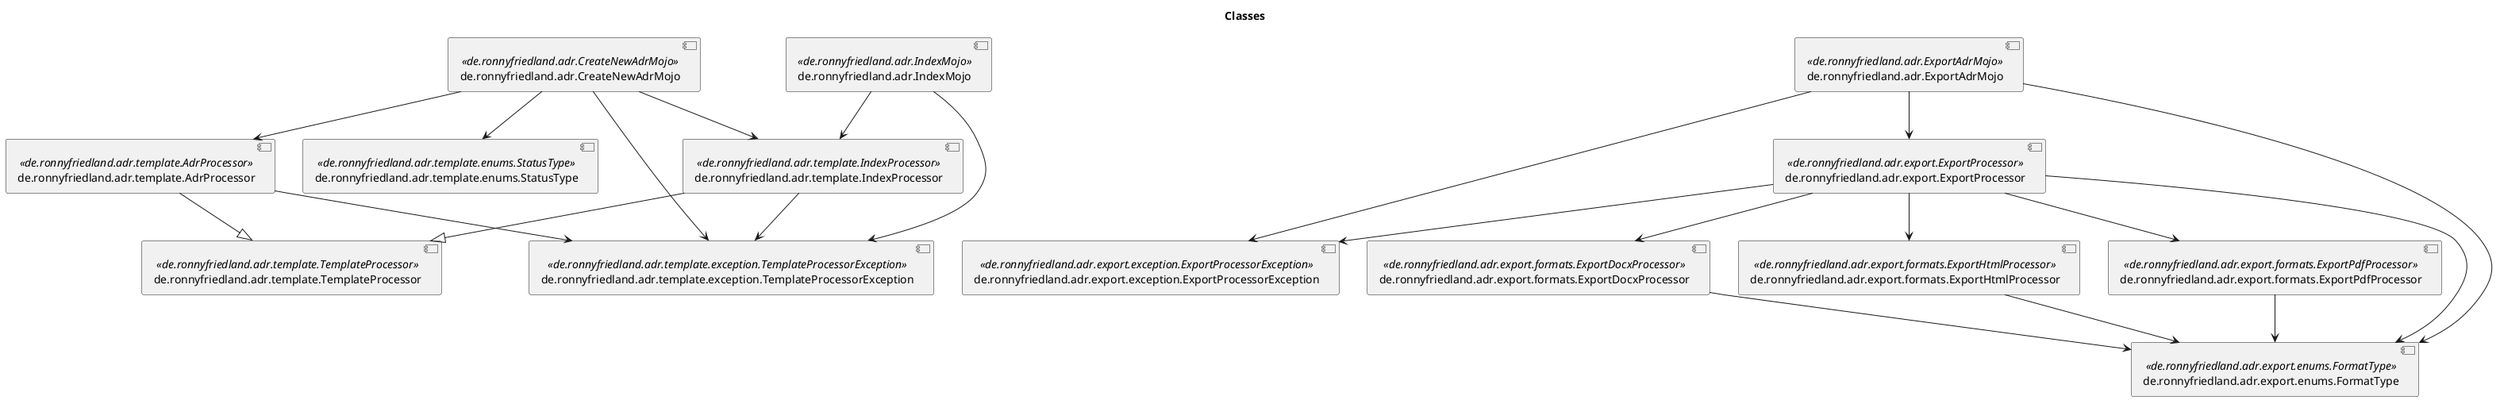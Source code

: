 @startuml

title Classes

[de.ronnyfriedland.adr.template.TemplateProcessor] <<de.ronnyfriedland.adr.template.TemplateProcessor>>
[de.ronnyfriedland.adr.CreateNewAdrMojo] <<de.ronnyfriedland.adr.CreateNewAdrMojo>>
[de.ronnyfriedland.adr.ExportAdrMojo] <<de.ronnyfriedland.adr.ExportAdrMojo>>
[de.ronnyfriedland.adr.IndexMojo] <<de.ronnyfriedland.adr.IndexMojo>>
[de.ronnyfriedland.adr.export.ExportProcessor] <<de.ronnyfriedland.adr.export.ExportProcessor>>
[de.ronnyfriedland.adr.export.exception.ExportProcessorException] <<de.ronnyfriedland.adr.export.exception.ExportProcessorException>>
[de.ronnyfriedland.adr.export.formats.ExportDocxProcessor] <<de.ronnyfriedland.adr.export.formats.ExportDocxProcessor>>
[de.ronnyfriedland.adr.export.formats.ExportHtmlProcessor] <<de.ronnyfriedland.adr.export.formats.ExportHtmlProcessor>>
[de.ronnyfriedland.adr.export.formats.ExportPdfProcessor] <<de.ronnyfriedland.adr.export.formats.ExportPdfProcessor>>
[de.ronnyfriedland.adr.template.AdrProcessor] <<de.ronnyfriedland.adr.template.AdrProcessor>>
[de.ronnyfriedland.adr.template.IndexProcessor] <<de.ronnyfriedland.adr.template.IndexProcessor>>
[de.ronnyfriedland.adr.template.exception.TemplateProcessorException] <<de.ronnyfriedland.adr.template.exception.TemplateProcessorException>>
[de.ronnyfriedland.adr.export.enums.FormatType] <<de.ronnyfriedland.adr.export.enums.FormatType>>
[de.ronnyfriedland.adr.template.enums.StatusType] <<de.ronnyfriedland.adr.template.enums.StatusType>>

de.ronnyfriedland.adr.CreateNewAdrMojo --> de.ronnyfriedland.adr.template.AdrProcessor
de.ronnyfriedland.adr.CreateNewAdrMojo --> de.ronnyfriedland.adr.template.IndexProcessor
de.ronnyfriedland.adr.CreateNewAdrMojo --> de.ronnyfriedland.adr.template.exception.TemplateProcessorException
de.ronnyfriedland.adr.CreateNewAdrMojo --> de.ronnyfriedland.adr.template.enums.StatusType
de.ronnyfriedland.adr.ExportAdrMojo --> de.ronnyfriedland.adr.export.ExportProcessor
de.ronnyfriedland.adr.ExportAdrMojo --> de.ronnyfriedland.adr.export.exception.ExportProcessorException
de.ronnyfriedland.adr.ExportAdrMojo --> de.ronnyfriedland.adr.export.enums.FormatType
de.ronnyfriedland.adr.IndexMojo --> de.ronnyfriedland.adr.template.IndexProcessor
de.ronnyfriedland.adr.IndexMojo --> de.ronnyfriedland.adr.template.exception.TemplateProcessorException
de.ronnyfriedland.adr.export.ExportProcessor --> de.ronnyfriedland.adr.export.exception.ExportProcessorException
de.ronnyfriedland.adr.export.ExportProcessor --> de.ronnyfriedland.adr.export.formats.ExportDocxProcessor
de.ronnyfriedland.adr.export.ExportProcessor --> de.ronnyfriedland.adr.export.formats.ExportHtmlProcessor
de.ronnyfriedland.adr.export.ExportProcessor --> de.ronnyfriedland.adr.export.formats.ExportPdfProcessor
de.ronnyfriedland.adr.export.ExportProcessor --> de.ronnyfriedland.adr.export.enums.FormatType
de.ronnyfriedland.adr.export.formats.ExportDocxProcessor --> de.ronnyfriedland.adr.export.enums.FormatType
de.ronnyfriedland.adr.export.formats.ExportHtmlProcessor --> de.ronnyfriedland.adr.export.enums.FormatType
de.ronnyfriedland.adr.export.formats.ExportPdfProcessor --> de.ronnyfriedland.adr.export.enums.FormatType
de.ronnyfriedland.adr.template.AdrProcessor --|> de.ronnyfriedland.adr.template.TemplateProcessor
de.ronnyfriedland.adr.template.AdrProcessor --> de.ronnyfriedland.adr.template.exception.TemplateProcessorException
de.ronnyfriedland.adr.template.IndexProcessor --|> de.ronnyfriedland.adr.template.TemplateProcessor
de.ronnyfriedland.adr.template.IndexProcessor --> de.ronnyfriedland.adr.template.exception.TemplateProcessorException

@enduml